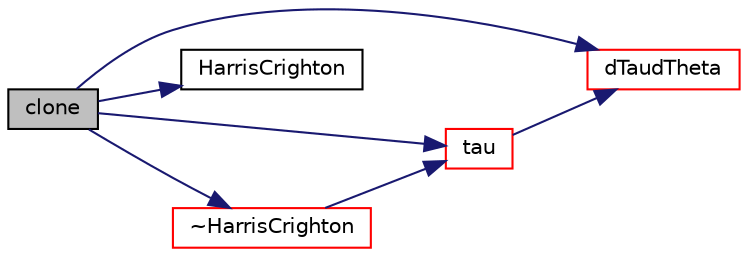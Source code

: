 digraph "clone"
{
  bgcolor="transparent";
  edge [fontname="Helvetica",fontsize="10",labelfontname="Helvetica",labelfontsize="10"];
  node [fontname="Helvetica",fontsize="10",shape=record];
  rankdir="LR";
  Node1 [label="clone",height=0.2,width=0.4,color="black", fillcolor="grey75", style="filled", fontcolor="black"];
  Node1 -> Node2 [color="midnightblue",fontsize="10",style="solid",fontname="Helvetica"];
  Node2 [label="dTaudTheta",height=0.2,width=0.4,color="red",URL="$a00965.html#ac9643c0c24e2e0045460e1ebe5cfa591",tooltip="Collision stress derivaive w.r.t. the volume fraction. "];
  Node1 -> Node3 [color="midnightblue",fontsize="10",style="solid",fontname="Helvetica"];
  Node3 [label="HarrisCrighton",height=0.2,width=0.4,color="black",URL="$a00965.html#a7558bdc1aea15ac3e9ce89da3b4556a6",tooltip="Constructors. "];
  Node1 -> Node4 [color="midnightblue",fontsize="10",style="solid",fontname="Helvetica"];
  Node4 [label="tau",height=0.2,width=0.4,color="red",URL="$a00965.html#af8d0a2f75affd02ed63cf41b855f0cbf",tooltip="Member Functions. "];
  Node4 -> Node2 [color="midnightblue",fontsize="10",style="solid",fontname="Helvetica"];
  Node1 -> Node5 [color="midnightblue",fontsize="10",style="solid",fontname="Helvetica"];
  Node5 [label="~HarrisCrighton",height=0.2,width=0.4,color="red",URL="$a00965.html#a10ac9de74b3837cf9f6240f77be760ca",tooltip="Destructor. "];
  Node5 -> Node4 [color="midnightblue",fontsize="10",style="solid",fontname="Helvetica"];
}
